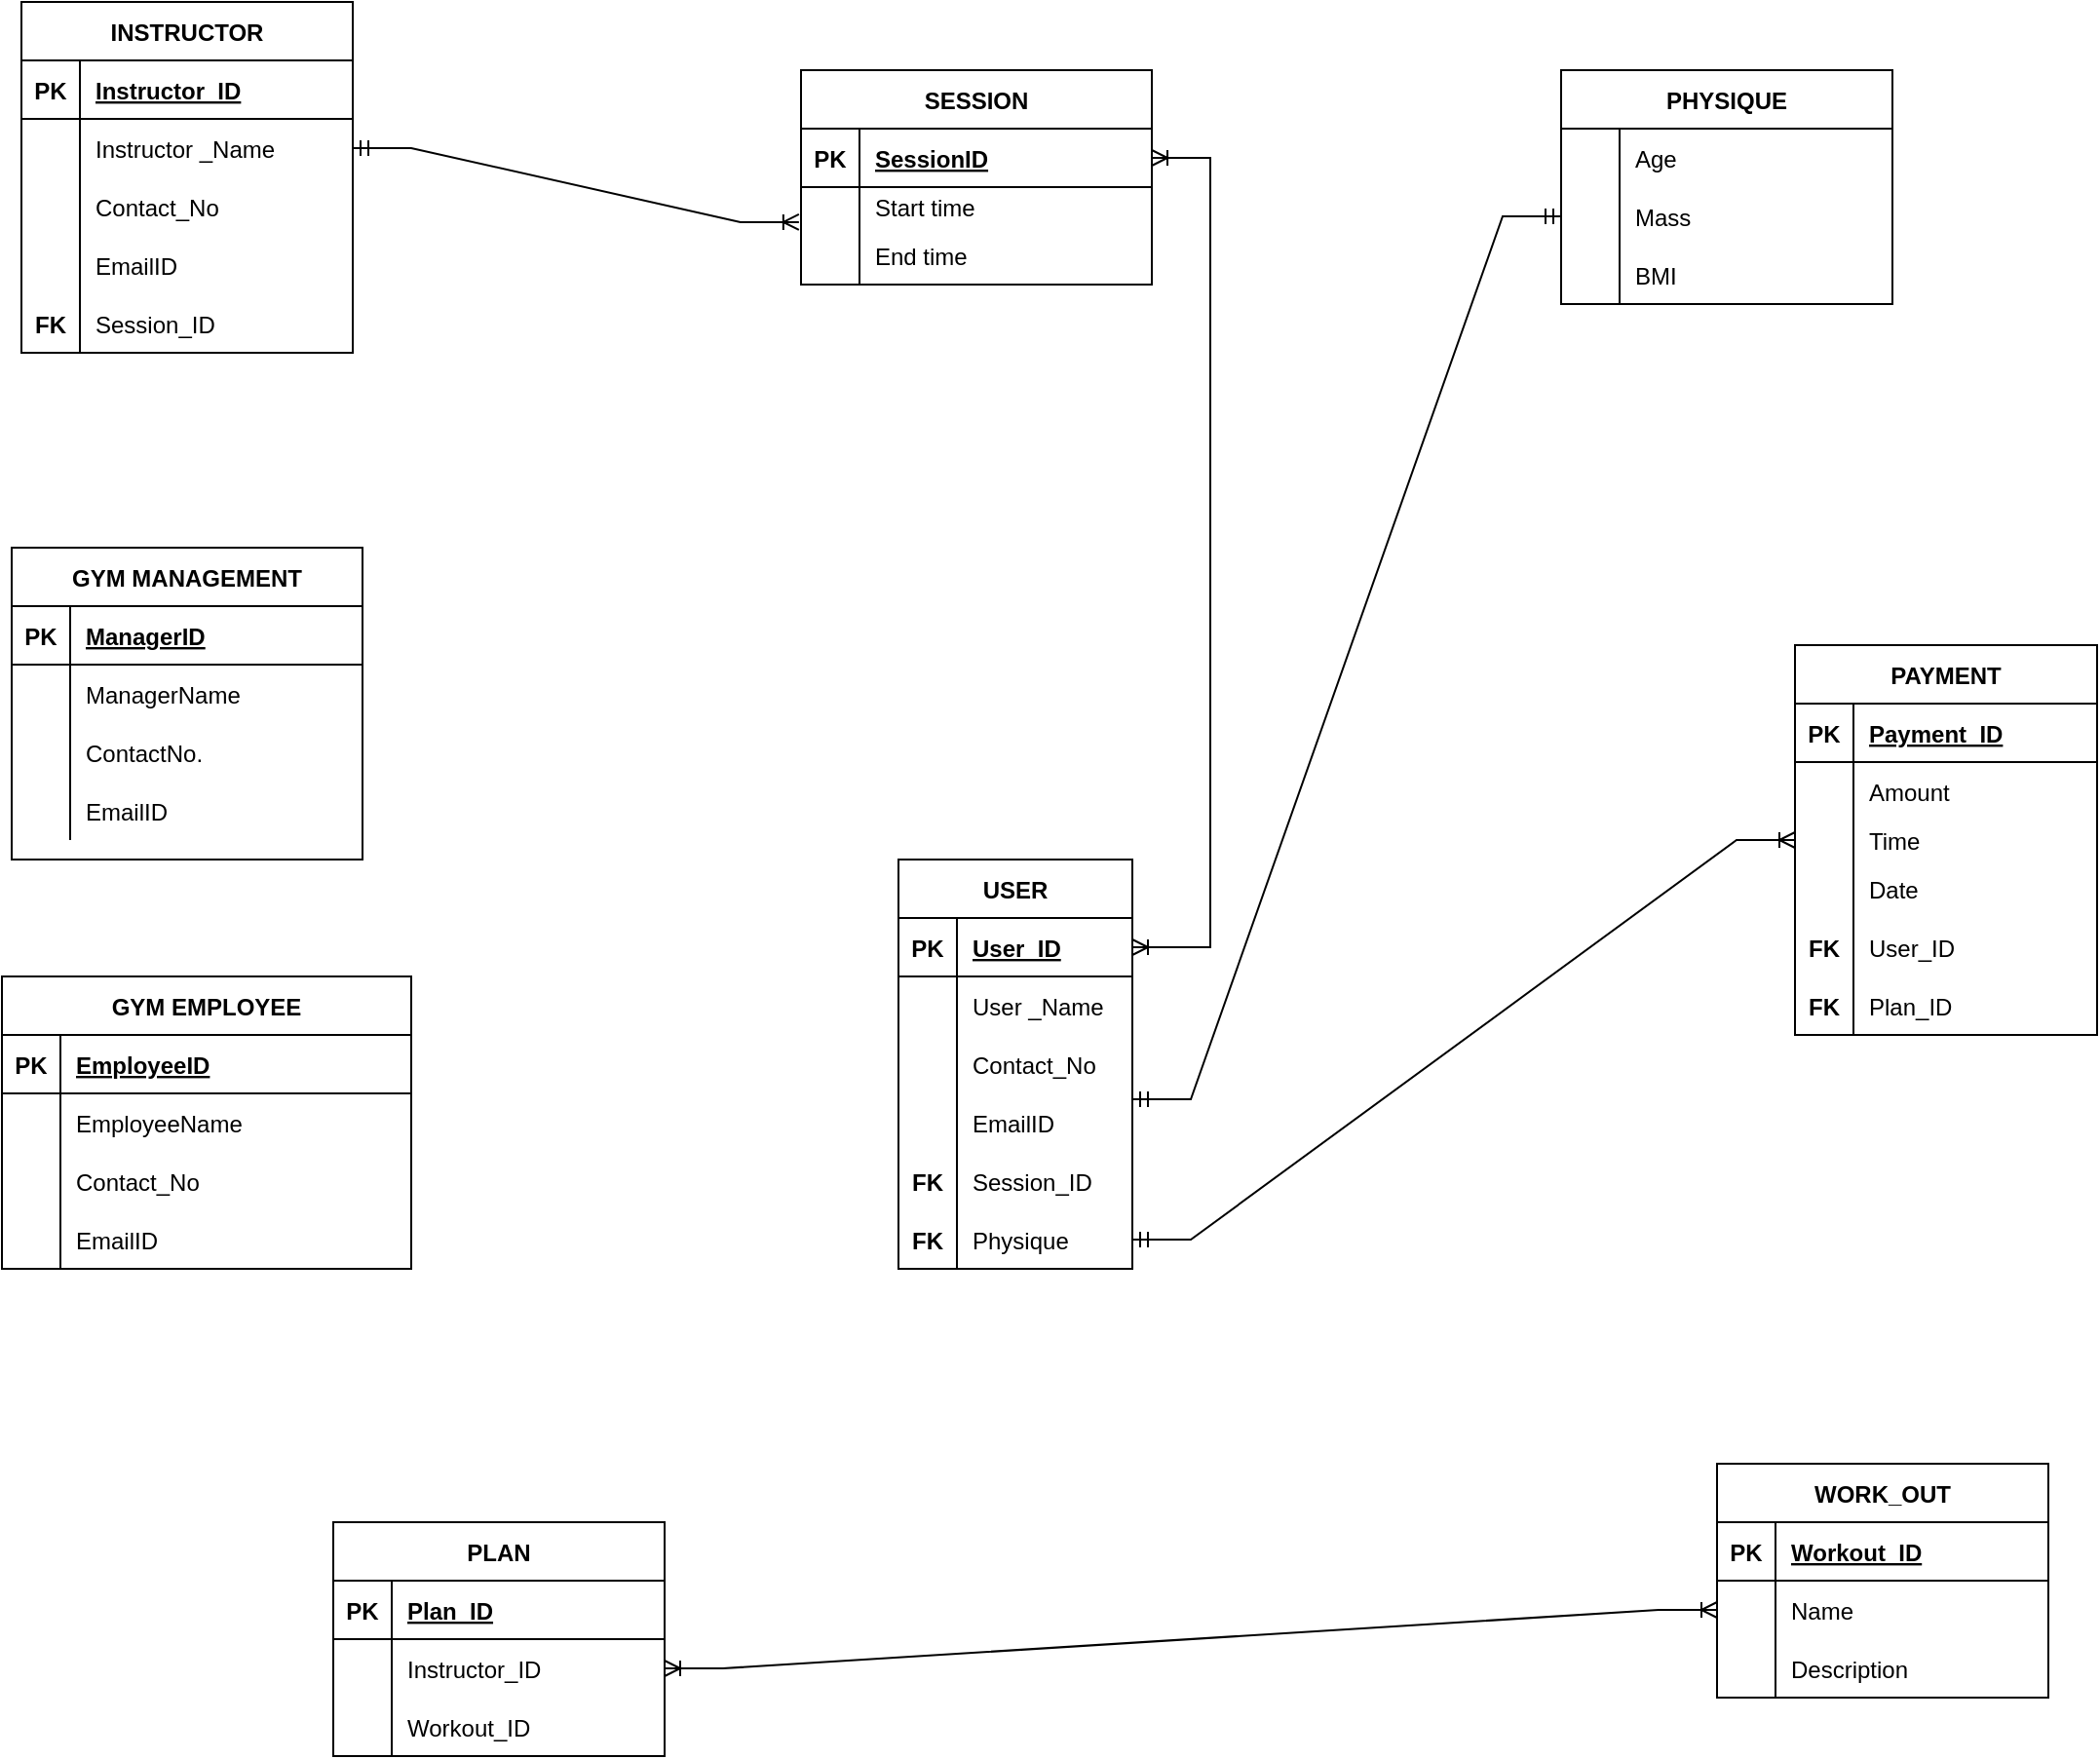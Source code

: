 <mxfile version="16.6.2" type="github">
  <diagram id="Zf10Iz8SibZ3wQ2_2NVc" name="Page-1">
    <mxGraphModel dx="2111" dy="744" grid="1" gridSize="10" guides="1" tooltips="1" connect="1" arrows="1" fold="1" page="1" pageScale="1" pageWidth="850" pageHeight="1100" math="0" shadow="0">
      <root>
        <mxCell id="0" />
        <mxCell id="1" parent="0" />
        <mxCell id="6uBZzfEqjjDZe2HTgL8m-6" value="GYM EMPLOYEE" style="shape=table;startSize=30;container=1;collapsible=1;childLayout=tableLayout;fixedRows=1;rowLines=0;fontStyle=1;align=center;resizeLast=1;" parent="1" vertex="1">
          <mxGeometry x="-750" y="550" width="210" height="150" as="geometry" />
        </mxCell>
        <mxCell id="6uBZzfEqjjDZe2HTgL8m-7" value="" style="shape=tableRow;horizontal=0;startSize=0;swimlaneHead=0;swimlaneBody=0;fillColor=none;collapsible=0;dropTarget=0;points=[[0,0.5],[1,0.5]];portConstraint=eastwest;top=0;left=0;right=0;bottom=1;" parent="6uBZzfEqjjDZe2HTgL8m-6" vertex="1">
          <mxGeometry y="30" width="210" height="30" as="geometry" />
        </mxCell>
        <mxCell id="6uBZzfEqjjDZe2HTgL8m-8" value="PK" style="shape=partialRectangle;connectable=0;fillColor=none;top=0;left=0;bottom=0;right=0;fontStyle=1;overflow=hidden;" parent="6uBZzfEqjjDZe2HTgL8m-7" vertex="1">
          <mxGeometry width="30" height="30" as="geometry">
            <mxRectangle width="30" height="30" as="alternateBounds" />
          </mxGeometry>
        </mxCell>
        <mxCell id="6uBZzfEqjjDZe2HTgL8m-9" value="EmployeeID" style="shape=partialRectangle;connectable=0;fillColor=none;top=0;left=0;bottom=0;right=0;align=left;spacingLeft=6;fontStyle=5;overflow=hidden;" parent="6uBZzfEqjjDZe2HTgL8m-7" vertex="1">
          <mxGeometry x="30" width="180" height="30" as="geometry">
            <mxRectangle width="180" height="30" as="alternateBounds" />
          </mxGeometry>
        </mxCell>
        <mxCell id="6uBZzfEqjjDZe2HTgL8m-10" value="" style="shape=tableRow;horizontal=0;startSize=0;swimlaneHead=0;swimlaneBody=0;fillColor=none;collapsible=0;dropTarget=0;points=[[0,0.5],[1,0.5]];portConstraint=eastwest;top=0;left=0;right=0;bottom=0;" parent="6uBZzfEqjjDZe2HTgL8m-6" vertex="1">
          <mxGeometry y="60" width="210" height="30" as="geometry" />
        </mxCell>
        <mxCell id="6uBZzfEqjjDZe2HTgL8m-11" value="" style="shape=partialRectangle;connectable=0;fillColor=none;top=0;left=0;bottom=0;right=0;editable=1;overflow=hidden;" parent="6uBZzfEqjjDZe2HTgL8m-10" vertex="1">
          <mxGeometry width="30" height="30" as="geometry">
            <mxRectangle width="30" height="30" as="alternateBounds" />
          </mxGeometry>
        </mxCell>
        <mxCell id="6uBZzfEqjjDZe2HTgL8m-12" value="EmployeeName" style="shape=partialRectangle;connectable=0;fillColor=none;top=0;left=0;bottom=0;right=0;align=left;spacingLeft=6;overflow=hidden;" parent="6uBZzfEqjjDZe2HTgL8m-10" vertex="1">
          <mxGeometry x="30" width="180" height="30" as="geometry">
            <mxRectangle width="180" height="30" as="alternateBounds" />
          </mxGeometry>
        </mxCell>
        <mxCell id="6uBZzfEqjjDZe2HTgL8m-13" value="" style="shape=tableRow;horizontal=0;startSize=0;swimlaneHead=0;swimlaneBody=0;fillColor=none;collapsible=0;dropTarget=0;points=[[0,0.5],[1,0.5]];portConstraint=eastwest;top=0;left=0;right=0;bottom=0;" parent="6uBZzfEqjjDZe2HTgL8m-6" vertex="1">
          <mxGeometry y="90" width="210" height="30" as="geometry" />
        </mxCell>
        <mxCell id="6uBZzfEqjjDZe2HTgL8m-14" value="" style="shape=partialRectangle;connectable=0;fillColor=none;top=0;left=0;bottom=0;right=0;editable=1;overflow=hidden;" parent="6uBZzfEqjjDZe2HTgL8m-13" vertex="1">
          <mxGeometry width="30" height="30" as="geometry">
            <mxRectangle width="30" height="30" as="alternateBounds" />
          </mxGeometry>
        </mxCell>
        <mxCell id="6uBZzfEqjjDZe2HTgL8m-15" value="Contact_No" style="shape=partialRectangle;connectable=0;fillColor=none;top=0;left=0;bottom=0;right=0;align=left;spacingLeft=6;overflow=hidden;" parent="6uBZzfEqjjDZe2HTgL8m-13" vertex="1">
          <mxGeometry x="30" width="180" height="30" as="geometry">
            <mxRectangle width="180" height="30" as="alternateBounds" />
          </mxGeometry>
        </mxCell>
        <mxCell id="6uBZzfEqjjDZe2HTgL8m-16" value="" style="shape=tableRow;horizontal=0;startSize=0;swimlaneHead=0;swimlaneBody=0;fillColor=none;collapsible=0;dropTarget=0;points=[[0,0.5],[1,0.5]];portConstraint=eastwest;top=0;left=0;right=0;bottom=0;" parent="6uBZzfEqjjDZe2HTgL8m-6" vertex="1">
          <mxGeometry y="120" width="210" height="30" as="geometry" />
        </mxCell>
        <mxCell id="6uBZzfEqjjDZe2HTgL8m-17" value="" style="shape=partialRectangle;connectable=0;fillColor=none;top=0;left=0;bottom=0;right=0;editable=1;overflow=hidden;" parent="6uBZzfEqjjDZe2HTgL8m-16" vertex="1">
          <mxGeometry width="30" height="30" as="geometry">
            <mxRectangle width="30" height="30" as="alternateBounds" />
          </mxGeometry>
        </mxCell>
        <mxCell id="6uBZzfEqjjDZe2HTgL8m-18" value="EmailID" style="shape=partialRectangle;connectable=0;fillColor=none;top=0;left=0;bottom=0;right=0;align=left;spacingLeft=6;overflow=hidden;" parent="6uBZzfEqjjDZe2HTgL8m-16" vertex="1">
          <mxGeometry x="30" width="180" height="30" as="geometry">
            <mxRectangle width="180" height="30" as="alternateBounds" />
          </mxGeometry>
        </mxCell>
        <mxCell id="6uBZzfEqjjDZe2HTgL8m-29" value="INSTRUCTOR" style="shape=table;startSize=30;container=1;collapsible=1;childLayout=tableLayout;fixedRows=1;rowLines=0;fontStyle=1;align=center;resizeLast=1;" parent="1" vertex="1">
          <mxGeometry x="-740" y="50" width="170" height="180" as="geometry" />
        </mxCell>
        <mxCell id="6uBZzfEqjjDZe2HTgL8m-30" value="" style="shape=tableRow;horizontal=0;startSize=0;swimlaneHead=0;swimlaneBody=0;fillColor=none;collapsible=0;dropTarget=0;points=[[0,0.5],[1,0.5]];portConstraint=eastwest;top=0;left=0;right=0;bottom=1;" parent="6uBZzfEqjjDZe2HTgL8m-29" vertex="1">
          <mxGeometry y="30" width="170" height="30" as="geometry" />
        </mxCell>
        <mxCell id="6uBZzfEqjjDZe2HTgL8m-31" value="PK" style="shape=partialRectangle;connectable=0;fillColor=none;top=0;left=0;bottom=0;right=0;fontStyle=1;overflow=hidden;" parent="6uBZzfEqjjDZe2HTgL8m-30" vertex="1">
          <mxGeometry width="30" height="30" as="geometry">
            <mxRectangle width="30" height="30" as="alternateBounds" />
          </mxGeometry>
        </mxCell>
        <mxCell id="6uBZzfEqjjDZe2HTgL8m-32" value="Instructor_ID" style="shape=partialRectangle;connectable=0;fillColor=none;top=0;left=0;bottom=0;right=0;align=left;spacingLeft=6;fontStyle=5;overflow=hidden;" parent="6uBZzfEqjjDZe2HTgL8m-30" vertex="1">
          <mxGeometry x="30" width="140" height="30" as="geometry">
            <mxRectangle width="140" height="30" as="alternateBounds" />
          </mxGeometry>
        </mxCell>
        <mxCell id="6uBZzfEqjjDZe2HTgL8m-33" value="" style="shape=tableRow;horizontal=0;startSize=0;swimlaneHead=0;swimlaneBody=0;fillColor=none;collapsible=0;dropTarget=0;points=[[0,0.5],[1,0.5]];portConstraint=eastwest;top=0;left=0;right=0;bottom=0;" parent="6uBZzfEqjjDZe2HTgL8m-29" vertex="1">
          <mxGeometry y="60" width="170" height="30" as="geometry" />
        </mxCell>
        <mxCell id="6uBZzfEqjjDZe2HTgL8m-34" value="" style="shape=partialRectangle;connectable=0;fillColor=none;top=0;left=0;bottom=0;right=0;editable=1;overflow=hidden;" parent="6uBZzfEqjjDZe2HTgL8m-33" vertex="1">
          <mxGeometry width="30" height="30" as="geometry">
            <mxRectangle width="30" height="30" as="alternateBounds" />
          </mxGeometry>
        </mxCell>
        <mxCell id="6uBZzfEqjjDZe2HTgL8m-35" value="Instructor _Name" style="shape=partialRectangle;connectable=0;fillColor=none;top=0;left=0;bottom=0;right=0;align=left;spacingLeft=6;overflow=hidden;" parent="6uBZzfEqjjDZe2HTgL8m-33" vertex="1">
          <mxGeometry x="30" width="140" height="30" as="geometry">
            <mxRectangle width="140" height="30" as="alternateBounds" />
          </mxGeometry>
        </mxCell>
        <mxCell id="6uBZzfEqjjDZe2HTgL8m-36" value="" style="shape=tableRow;horizontal=0;startSize=0;swimlaneHead=0;swimlaneBody=0;fillColor=none;collapsible=0;dropTarget=0;points=[[0,0.5],[1,0.5]];portConstraint=eastwest;top=0;left=0;right=0;bottom=0;" parent="6uBZzfEqjjDZe2HTgL8m-29" vertex="1">
          <mxGeometry y="90" width="170" height="30" as="geometry" />
        </mxCell>
        <mxCell id="6uBZzfEqjjDZe2HTgL8m-37" value="" style="shape=partialRectangle;connectable=0;fillColor=none;top=0;left=0;bottom=0;right=0;editable=1;overflow=hidden;" parent="6uBZzfEqjjDZe2HTgL8m-36" vertex="1">
          <mxGeometry width="30" height="30" as="geometry">
            <mxRectangle width="30" height="30" as="alternateBounds" />
          </mxGeometry>
        </mxCell>
        <mxCell id="6uBZzfEqjjDZe2HTgL8m-38" value="Contact_No" style="shape=partialRectangle;connectable=0;fillColor=none;top=0;left=0;bottom=0;right=0;align=left;spacingLeft=6;overflow=hidden;" parent="6uBZzfEqjjDZe2HTgL8m-36" vertex="1">
          <mxGeometry x="30" width="140" height="30" as="geometry">
            <mxRectangle width="140" height="30" as="alternateBounds" />
          </mxGeometry>
        </mxCell>
        <mxCell id="6uBZzfEqjjDZe2HTgL8m-39" value="" style="shape=tableRow;horizontal=0;startSize=0;swimlaneHead=0;swimlaneBody=0;fillColor=none;collapsible=0;dropTarget=0;points=[[0,0.5],[1,0.5]];portConstraint=eastwest;top=0;left=0;right=0;bottom=0;" parent="6uBZzfEqjjDZe2HTgL8m-29" vertex="1">
          <mxGeometry y="120" width="170" height="30" as="geometry" />
        </mxCell>
        <mxCell id="6uBZzfEqjjDZe2HTgL8m-40" value="" style="shape=partialRectangle;connectable=0;fillColor=none;top=0;left=0;bottom=0;right=0;editable=1;overflow=hidden;" parent="6uBZzfEqjjDZe2HTgL8m-39" vertex="1">
          <mxGeometry width="30" height="30" as="geometry">
            <mxRectangle width="30" height="30" as="alternateBounds" />
          </mxGeometry>
        </mxCell>
        <mxCell id="6uBZzfEqjjDZe2HTgL8m-41" value="EmailID" style="shape=partialRectangle;connectable=0;fillColor=none;top=0;left=0;bottom=0;right=0;align=left;spacingLeft=6;overflow=hidden;" parent="6uBZzfEqjjDZe2HTgL8m-39" vertex="1">
          <mxGeometry x="30" width="140" height="30" as="geometry">
            <mxRectangle width="140" height="30" as="alternateBounds" />
          </mxGeometry>
        </mxCell>
        <mxCell id="6uBZzfEqjjDZe2HTgL8m-42" value="" style="shape=tableRow;horizontal=0;startSize=0;swimlaneHead=0;swimlaneBody=0;fillColor=none;collapsible=0;dropTarget=0;points=[[0,0.5],[1,0.5]];portConstraint=eastwest;top=0;left=0;right=0;bottom=0;" parent="6uBZzfEqjjDZe2HTgL8m-29" vertex="1">
          <mxGeometry y="150" width="170" height="30" as="geometry" />
        </mxCell>
        <mxCell id="6uBZzfEqjjDZe2HTgL8m-43" value="FK" style="shape=partialRectangle;connectable=0;fillColor=none;top=0;left=0;bottom=0;right=0;editable=1;overflow=hidden;fontStyle=1" parent="6uBZzfEqjjDZe2HTgL8m-42" vertex="1">
          <mxGeometry width="30" height="30" as="geometry">
            <mxRectangle width="30" height="30" as="alternateBounds" />
          </mxGeometry>
        </mxCell>
        <mxCell id="6uBZzfEqjjDZe2HTgL8m-44" value="Session_ID" style="shape=partialRectangle;connectable=0;fillColor=none;top=0;left=0;bottom=0;right=0;align=left;spacingLeft=6;overflow=hidden;" parent="6uBZzfEqjjDZe2HTgL8m-42" vertex="1">
          <mxGeometry x="30" width="140" height="30" as="geometry">
            <mxRectangle width="140" height="30" as="alternateBounds" />
          </mxGeometry>
        </mxCell>
        <mxCell id="wxXooJNbO1-Rk45IWMcj-2" value="SESSION" style="shape=table;startSize=30;container=1;collapsible=1;childLayout=tableLayout;fixedRows=1;rowLines=0;fontStyle=1;align=center;resizeLast=1;" parent="1" vertex="1">
          <mxGeometry x="-340" y="85" width="180" height="110" as="geometry" />
        </mxCell>
        <mxCell id="wxXooJNbO1-Rk45IWMcj-3" value="" style="shape=tableRow;horizontal=0;startSize=0;swimlaneHead=0;swimlaneBody=0;fillColor=none;collapsible=0;dropTarget=0;points=[[0,0.5],[1,0.5]];portConstraint=eastwest;top=0;left=0;right=0;bottom=1;" parent="wxXooJNbO1-Rk45IWMcj-2" vertex="1">
          <mxGeometry y="30" width="180" height="30" as="geometry" />
        </mxCell>
        <mxCell id="wxXooJNbO1-Rk45IWMcj-4" value="PK" style="shape=partialRectangle;connectable=0;fillColor=none;top=0;left=0;bottom=0;right=0;fontStyle=1;overflow=hidden;" parent="wxXooJNbO1-Rk45IWMcj-3" vertex="1">
          <mxGeometry width="30" height="30" as="geometry">
            <mxRectangle width="30" height="30" as="alternateBounds" />
          </mxGeometry>
        </mxCell>
        <mxCell id="wxXooJNbO1-Rk45IWMcj-5" value="SessionID" style="shape=partialRectangle;connectable=0;fillColor=none;top=0;left=0;bottom=0;right=0;align=left;spacingLeft=6;fontStyle=5;overflow=hidden;" parent="wxXooJNbO1-Rk45IWMcj-3" vertex="1">
          <mxGeometry x="30" width="150" height="30" as="geometry">
            <mxRectangle width="150" height="30" as="alternateBounds" />
          </mxGeometry>
        </mxCell>
        <mxCell id="wxXooJNbO1-Rk45IWMcj-6" value="" style="shape=tableRow;horizontal=0;startSize=0;swimlaneHead=0;swimlaneBody=0;fillColor=none;collapsible=0;dropTarget=0;points=[[0,0.5],[1,0.5]];portConstraint=eastwest;top=0;left=0;right=0;bottom=0;" parent="wxXooJNbO1-Rk45IWMcj-2" vertex="1">
          <mxGeometry y="60" width="180" height="20" as="geometry" />
        </mxCell>
        <mxCell id="wxXooJNbO1-Rk45IWMcj-7" value="" style="shape=partialRectangle;connectable=0;fillColor=none;top=0;left=0;bottom=0;right=0;editable=1;overflow=hidden;" parent="wxXooJNbO1-Rk45IWMcj-6" vertex="1">
          <mxGeometry width="30" height="20" as="geometry">
            <mxRectangle width="30" height="20" as="alternateBounds" />
          </mxGeometry>
        </mxCell>
        <mxCell id="wxXooJNbO1-Rk45IWMcj-8" value="Start time" style="shape=partialRectangle;connectable=0;fillColor=none;top=0;left=0;bottom=0;right=0;align=left;spacingLeft=6;overflow=hidden;" parent="wxXooJNbO1-Rk45IWMcj-6" vertex="1">
          <mxGeometry x="30" width="150" height="20" as="geometry">
            <mxRectangle width="150" height="20" as="alternateBounds" />
          </mxGeometry>
        </mxCell>
        <mxCell id="wxXooJNbO1-Rk45IWMcj-9" value="" style="shape=tableRow;horizontal=0;startSize=0;swimlaneHead=0;swimlaneBody=0;fillColor=none;collapsible=0;dropTarget=0;points=[[0,0.5],[1,0.5]];portConstraint=eastwest;top=0;left=0;right=0;bottom=0;" parent="wxXooJNbO1-Rk45IWMcj-2" vertex="1">
          <mxGeometry y="80" width="180" height="30" as="geometry" />
        </mxCell>
        <mxCell id="wxXooJNbO1-Rk45IWMcj-10" value="" style="shape=partialRectangle;connectable=0;fillColor=none;top=0;left=0;bottom=0;right=0;editable=1;overflow=hidden;" parent="wxXooJNbO1-Rk45IWMcj-9" vertex="1">
          <mxGeometry width="30" height="30" as="geometry">
            <mxRectangle width="30" height="30" as="alternateBounds" />
          </mxGeometry>
        </mxCell>
        <mxCell id="wxXooJNbO1-Rk45IWMcj-11" value="End time" style="shape=partialRectangle;connectable=0;fillColor=none;top=0;left=0;bottom=0;right=0;align=left;spacingLeft=6;overflow=hidden;" parent="wxXooJNbO1-Rk45IWMcj-9" vertex="1">
          <mxGeometry x="30" width="150" height="30" as="geometry">
            <mxRectangle width="150" height="30" as="alternateBounds" />
          </mxGeometry>
        </mxCell>
        <mxCell id="Z3d5om8pBm1unla3hd4t-1" value="PHYSIQUE" style="shape=table;startSize=30;container=1;collapsible=1;childLayout=tableLayout;fixedRows=1;rowLines=0;fontStyle=1;align=center;resizeLast=1;" parent="1" vertex="1">
          <mxGeometry x="50" y="85" width="170" height="120" as="geometry" />
        </mxCell>
        <mxCell id="Z3d5om8pBm1unla3hd4t-5" value="" style="shape=tableRow;horizontal=0;startSize=0;swimlaneHead=0;swimlaneBody=0;fillColor=none;collapsible=0;dropTarget=0;points=[[0,0.5],[1,0.5]];portConstraint=eastwest;top=0;left=0;right=0;bottom=0;" parent="Z3d5om8pBm1unla3hd4t-1" vertex="1">
          <mxGeometry y="30" width="170" height="30" as="geometry" />
        </mxCell>
        <mxCell id="Z3d5om8pBm1unla3hd4t-6" value="" style="shape=partialRectangle;connectable=0;fillColor=none;top=0;left=0;bottom=0;right=0;editable=1;overflow=hidden;" parent="Z3d5om8pBm1unla3hd4t-5" vertex="1">
          <mxGeometry width="30" height="30" as="geometry">
            <mxRectangle width="30" height="30" as="alternateBounds" />
          </mxGeometry>
        </mxCell>
        <mxCell id="Z3d5om8pBm1unla3hd4t-7" value="Age" style="shape=partialRectangle;connectable=0;fillColor=none;top=0;left=0;bottom=0;right=0;align=left;spacingLeft=6;overflow=hidden;" parent="Z3d5om8pBm1unla3hd4t-5" vertex="1">
          <mxGeometry x="30" width="140" height="30" as="geometry">
            <mxRectangle width="140" height="30" as="alternateBounds" />
          </mxGeometry>
        </mxCell>
        <mxCell id="Z3d5om8pBm1unla3hd4t-8" value="" style="shape=tableRow;horizontal=0;startSize=0;swimlaneHead=0;swimlaneBody=0;fillColor=none;collapsible=0;dropTarget=0;points=[[0,0.5],[1,0.5]];portConstraint=eastwest;top=0;left=0;right=0;bottom=0;" parent="Z3d5om8pBm1unla3hd4t-1" vertex="1">
          <mxGeometry y="60" width="170" height="30" as="geometry" />
        </mxCell>
        <mxCell id="Z3d5om8pBm1unla3hd4t-9" value="" style="shape=partialRectangle;connectable=0;fillColor=none;top=0;left=0;bottom=0;right=0;editable=1;overflow=hidden;" parent="Z3d5om8pBm1unla3hd4t-8" vertex="1">
          <mxGeometry width="30" height="30" as="geometry">
            <mxRectangle width="30" height="30" as="alternateBounds" />
          </mxGeometry>
        </mxCell>
        <mxCell id="Z3d5om8pBm1unla3hd4t-10" value="Mass" style="shape=partialRectangle;connectable=0;fillColor=none;top=0;left=0;bottom=0;right=0;align=left;spacingLeft=6;overflow=hidden;" parent="Z3d5om8pBm1unla3hd4t-8" vertex="1">
          <mxGeometry x="30" width="140" height="30" as="geometry">
            <mxRectangle width="140" height="30" as="alternateBounds" />
          </mxGeometry>
        </mxCell>
        <mxCell id="Z3d5om8pBm1unla3hd4t-11" value="" style="shape=tableRow;horizontal=0;startSize=0;swimlaneHead=0;swimlaneBody=0;fillColor=none;collapsible=0;dropTarget=0;points=[[0,0.5],[1,0.5]];portConstraint=eastwest;top=0;left=0;right=0;bottom=0;" parent="Z3d5om8pBm1unla3hd4t-1" vertex="1">
          <mxGeometry y="90" width="170" height="30" as="geometry" />
        </mxCell>
        <mxCell id="Z3d5om8pBm1unla3hd4t-12" value="" style="shape=partialRectangle;connectable=0;fillColor=none;top=0;left=0;bottom=0;right=0;editable=1;overflow=hidden;" parent="Z3d5om8pBm1unla3hd4t-11" vertex="1">
          <mxGeometry width="30" height="30" as="geometry">
            <mxRectangle width="30" height="30" as="alternateBounds" />
          </mxGeometry>
        </mxCell>
        <mxCell id="Z3d5om8pBm1unla3hd4t-13" value="BMI" style="shape=partialRectangle;connectable=0;fillColor=none;top=0;left=0;bottom=0;right=0;align=left;spacingLeft=6;overflow=hidden;" parent="Z3d5om8pBm1unla3hd4t-11" vertex="1">
          <mxGeometry x="30" width="140" height="30" as="geometry">
            <mxRectangle width="140" height="30" as="alternateBounds" />
          </mxGeometry>
        </mxCell>
        <mxCell id="Z3d5om8pBm1unla3hd4t-17" value="USER" style="shape=table;startSize=30;container=1;collapsible=1;childLayout=tableLayout;fixedRows=1;rowLines=0;fontStyle=1;align=center;resizeLast=1;" parent="1" vertex="1">
          <mxGeometry x="-290" y="490" width="120" height="210" as="geometry" />
        </mxCell>
        <mxCell id="Z3d5om8pBm1unla3hd4t-18" value="" style="shape=tableRow;horizontal=0;startSize=0;swimlaneHead=0;swimlaneBody=0;fillColor=none;collapsible=0;dropTarget=0;points=[[0,0.5],[1,0.5]];portConstraint=eastwest;top=0;left=0;right=0;bottom=1;" parent="Z3d5om8pBm1unla3hd4t-17" vertex="1">
          <mxGeometry y="30" width="120" height="30" as="geometry" />
        </mxCell>
        <mxCell id="Z3d5om8pBm1unla3hd4t-19" value="PK" style="shape=partialRectangle;connectable=0;fillColor=none;top=0;left=0;bottom=0;right=0;fontStyle=1;overflow=hidden;" parent="Z3d5om8pBm1unla3hd4t-18" vertex="1">
          <mxGeometry width="30" height="30" as="geometry">
            <mxRectangle width="30" height="30" as="alternateBounds" />
          </mxGeometry>
        </mxCell>
        <mxCell id="Z3d5om8pBm1unla3hd4t-20" value="User_ID" style="shape=partialRectangle;connectable=0;fillColor=none;top=0;left=0;bottom=0;right=0;align=left;spacingLeft=6;fontStyle=5;overflow=hidden;" parent="Z3d5om8pBm1unla3hd4t-18" vertex="1">
          <mxGeometry x="30" width="90" height="30" as="geometry">
            <mxRectangle width="90" height="30" as="alternateBounds" />
          </mxGeometry>
        </mxCell>
        <mxCell id="Z3d5om8pBm1unla3hd4t-21" value="" style="shape=tableRow;horizontal=0;startSize=0;swimlaneHead=0;swimlaneBody=0;fillColor=none;collapsible=0;dropTarget=0;points=[[0,0.5],[1,0.5]];portConstraint=eastwest;top=0;left=0;right=0;bottom=0;" parent="Z3d5om8pBm1unla3hd4t-17" vertex="1">
          <mxGeometry y="60" width="120" height="30" as="geometry" />
        </mxCell>
        <mxCell id="Z3d5om8pBm1unla3hd4t-22" value="" style="shape=partialRectangle;connectable=0;fillColor=none;top=0;left=0;bottom=0;right=0;editable=1;overflow=hidden;" parent="Z3d5om8pBm1unla3hd4t-21" vertex="1">
          <mxGeometry width="30" height="30" as="geometry">
            <mxRectangle width="30" height="30" as="alternateBounds" />
          </mxGeometry>
        </mxCell>
        <mxCell id="Z3d5om8pBm1unla3hd4t-23" value="User _Name" style="shape=partialRectangle;connectable=0;fillColor=none;top=0;left=0;bottom=0;right=0;align=left;spacingLeft=6;overflow=hidden;" parent="Z3d5om8pBm1unla3hd4t-21" vertex="1">
          <mxGeometry x="30" width="90" height="30" as="geometry">
            <mxRectangle width="90" height="30" as="alternateBounds" />
          </mxGeometry>
        </mxCell>
        <mxCell id="Z3d5om8pBm1unla3hd4t-24" value="" style="shape=tableRow;horizontal=0;startSize=0;swimlaneHead=0;swimlaneBody=0;fillColor=none;collapsible=0;dropTarget=0;points=[[0,0.5],[1,0.5]];portConstraint=eastwest;top=0;left=0;right=0;bottom=0;" parent="Z3d5om8pBm1unla3hd4t-17" vertex="1">
          <mxGeometry y="90" width="120" height="30" as="geometry" />
        </mxCell>
        <mxCell id="Z3d5om8pBm1unla3hd4t-25" value="" style="shape=partialRectangle;connectable=0;fillColor=none;top=0;left=0;bottom=0;right=0;editable=1;overflow=hidden;" parent="Z3d5om8pBm1unla3hd4t-24" vertex="1">
          <mxGeometry width="30" height="30" as="geometry">
            <mxRectangle width="30" height="30" as="alternateBounds" />
          </mxGeometry>
        </mxCell>
        <mxCell id="Z3d5om8pBm1unla3hd4t-26" value="Contact_No" style="shape=partialRectangle;connectable=0;fillColor=none;top=0;left=0;bottom=0;right=0;align=left;spacingLeft=6;overflow=hidden;" parent="Z3d5om8pBm1unla3hd4t-24" vertex="1">
          <mxGeometry x="30" width="90" height="30" as="geometry">
            <mxRectangle width="90" height="30" as="alternateBounds" />
          </mxGeometry>
        </mxCell>
        <mxCell id="Z3d5om8pBm1unla3hd4t-27" value="" style="shape=tableRow;horizontal=0;startSize=0;swimlaneHead=0;swimlaneBody=0;fillColor=none;collapsible=0;dropTarget=0;points=[[0,0.5],[1,0.5]];portConstraint=eastwest;top=0;left=0;right=0;bottom=0;" parent="Z3d5om8pBm1unla3hd4t-17" vertex="1">
          <mxGeometry y="120" width="120" height="30" as="geometry" />
        </mxCell>
        <mxCell id="Z3d5om8pBm1unla3hd4t-28" value="" style="shape=partialRectangle;connectable=0;fillColor=none;top=0;left=0;bottom=0;right=0;editable=1;overflow=hidden;" parent="Z3d5om8pBm1unla3hd4t-27" vertex="1">
          <mxGeometry width="30" height="30" as="geometry">
            <mxRectangle width="30" height="30" as="alternateBounds" />
          </mxGeometry>
        </mxCell>
        <mxCell id="Z3d5om8pBm1unla3hd4t-29" value="EmailID" style="shape=partialRectangle;connectable=0;fillColor=none;top=0;left=0;bottom=0;right=0;align=left;spacingLeft=6;overflow=hidden;" parent="Z3d5om8pBm1unla3hd4t-27" vertex="1">
          <mxGeometry x="30" width="90" height="30" as="geometry">
            <mxRectangle width="90" height="30" as="alternateBounds" />
          </mxGeometry>
        </mxCell>
        <mxCell id="Z3d5om8pBm1unla3hd4t-30" value="" style="shape=tableRow;horizontal=0;startSize=0;swimlaneHead=0;swimlaneBody=0;fillColor=none;collapsible=0;dropTarget=0;points=[[0,0.5],[1,0.5]];portConstraint=eastwest;top=0;left=0;right=0;bottom=0;" parent="Z3d5om8pBm1unla3hd4t-17" vertex="1">
          <mxGeometry y="150" width="120" height="30" as="geometry" />
        </mxCell>
        <mxCell id="Z3d5om8pBm1unla3hd4t-31" value="FK" style="shape=partialRectangle;connectable=0;fillColor=none;top=0;left=0;bottom=0;right=0;editable=1;overflow=hidden;fontStyle=1" parent="Z3d5om8pBm1unla3hd4t-30" vertex="1">
          <mxGeometry width="30" height="30" as="geometry">
            <mxRectangle width="30" height="30" as="alternateBounds" />
          </mxGeometry>
        </mxCell>
        <mxCell id="Z3d5om8pBm1unla3hd4t-32" value="Session_ID" style="shape=partialRectangle;connectable=0;fillColor=none;top=0;left=0;bottom=0;right=0;align=left;spacingLeft=6;overflow=hidden;" parent="Z3d5om8pBm1unla3hd4t-30" vertex="1">
          <mxGeometry x="30" width="90" height="30" as="geometry">
            <mxRectangle width="90" height="30" as="alternateBounds" />
          </mxGeometry>
        </mxCell>
        <mxCell id="Z3d5om8pBm1unla3hd4t-33" value="" style="shape=tableRow;horizontal=0;startSize=0;swimlaneHead=0;swimlaneBody=0;fillColor=none;collapsible=0;dropTarget=0;points=[[0,0.5],[1,0.5]];portConstraint=eastwest;top=0;left=0;right=0;bottom=0;" parent="Z3d5om8pBm1unla3hd4t-17" vertex="1">
          <mxGeometry y="180" width="120" height="30" as="geometry" />
        </mxCell>
        <mxCell id="Z3d5om8pBm1unla3hd4t-34" value="FK" style="shape=partialRectangle;connectable=0;fillColor=none;top=0;left=0;bottom=0;right=0;editable=1;overflow=hidden;fontStyle=1" parent="Z3d5om8pBm1unla3hd4t-33" vertex="1">
          <mxGeometry width="30" height="30" as="geometry">
            <mxRectangle width="30" height="30" as="alternateBounds" />
          </mxGeometry>
        </mxCell>
        <mxCell id="Z3d5om8pBm1unla3hd4t-35" value="Physique" style="shape=partialRectangle;connectable=0;fillColor=none;top=0;left=0;bottom=0;right=0;align=left;spacingLeft=6;overflow=hidden;" parent="Z3d5om8pBm1unla3hd4t-33" vertex="1">
          <mxGeometry x="30" width="90" height="30" as="geometry">
            <mxRectangle width="90" height="30" as="alternateBounds" />
          </mxGeometry>
        </mxCell>
        <mxCell id="Z3d5om8pBm1unla3hd4t-36" value="PAYMENT" style="shape=table;startSize=30;container=1;collapsible=1;childLayout=tableLayout;fixedRows=1;rowLines=0;fontStyle=1;align=center;resizeLast=1;" parent="1" vertex="1">
          <mxGeometry x="170" y="380" width="155" height="200" as="geometry" />
        </mxCell>
        <mxCell id="Z3d5om8pBm1unla3hd4t-37" value="" style="shape=tableRow;horizontal=0;startSize=0;swimlaneHead=0;swimlaneBody=0;fillColor=none;collapsible=0;dropTarget=0;points=[[0,0.5],[1,0.5]];portConstraint=eastwest;top=0;left=0;right=0;bottom=1;" parent="Z3d5om8pBm1unla3hd4t-36" vertex="1">
          <mxGeometry y="30" width="155" height="30" as="geometry" />
        </mxCell>
        <mxCell id="Z3d5om8pBm1unla3hd4t-38" value="PK" style="shape=partialRectangle;connectable=0;fillColor=none;top=0;left=0;bottom=0;right=0;fontStyle=1;overflow=hidden;" parent="Z3d5om8pBm1unla3hd4t-37" vertex="1">
          <mxGeometry width="30" height="30" as="geometry">
            <mxRectangle width="30" height="30" as="alternateBounds" />
          </mxGeometry>
        </mxCell>
        <mxCell id="Z3d5om8pBm1unla3hd4t-39" value="Payment_ID" style="shape=partialRectangle;connectable=0;fillColor=none;top=0;left=0;bottom=0;right=0;align=left;spacingLeft=6;fontStyle=5;overflow=hidden;" parent="Z3d5om8pBm1unla3hd4t-37" vertex="1">
          <mxGeometry x="30" width="125" height="30" as="geometry">
            <mxRectangle width="125" height="30" as="alternateBounds" />
          </mxGeometry>
        </mxCell>
        <mxCell id="Z3d5om8pBm1unla3hd4t-40" value="" style="shape=tableRow;horizontal=0;startSize=0;swimlaneHead=0;swimlaneBody=0;fillColor=none;collapsible=0;dropTarget=0;points=[[0,0.5],[1,0.5]];portConstraint=eastwest;top=0;left=0;right=0;bottom=0;" parent="Z3d5om8pBm1unla3hd4t-36" vertex="1">
          <mxGeometry y="60" width="155" height="30" as="geometry" />
        </mxCell>
        <mxCell id="Z3d5om8pBm1unla3hd4t-41" value="" style="shape=partialRectangle;connectable=0;fillColor=none;top=0;left=0;bottom=0;right=0;editable=1;overflow=hidden;" parent="Z3d5om8pBm1unla3hd4t-40" vertex="1">
          <mxGeometry width="30" height="30" as="geometry">
            <mxRectangle width="30" height="30" as="alternateBounds" />
          </mxGeometry>
        </mxCell>
        <mxCell id="Z3d5om8pBm1unla3hd4t-42" value="Amount" style="shape=partialRectangle;connectable=0;fillColor=none;top=0;left=0;bottom=0;right=0;align=left;spacingLeft=6;overflow=hidden;" parent="Z3d5om8pBm1unla3hd4t-40" vertex="1">
          <mxGeometry x="30" width="125" height="30" as="geometry">
            <mxRectangle width="125" height="30" as="alternateBounds" />
          </mxGeometry>
        </mxCell>
        <mxCell id="Z3d5om8pBm1unla3hd4t-43" value="" style="shape=tableRow;horizontal=0;startSize=0;swimlaneHead=0;swimlaneBody=0;fillColor=none;collapsible=0;dropTarget=0;points=[[0,0.5],[1,0.5]];portConstraint=eastwest;top=0;left=0;right=0;bottom=0;" parent="Z3d5om8pBm1unla3hd4t-36" vertex="1">
          <mxGeometry y="90" width="155" height="20" as="geometry" />
        </mxCell>
        <mxCell id="Z3d5om8pBm1unla3hd4t-44" value="" style="shape=partialRectangle;connectable=0;fillColor=none;top=0;left=0;bottom=0;right=0;editable=1;overflow=hidden;" parent="Z3d5om8pBm1unla3hd4t-43" vertex="1">
          <mxGeometry width="30" height="20" as="geometry">
            <mxRectangle width="30" height="20" as="alternateBounds" />
          </mxGeometry>
        </mxCell>
        <mxCell id="Z3d5om8pBm1unla3hd4t-45" value="Time" style="shape=partialRectangle;connectable=0;fillColor=none;top=0;left=0;bottom=0;right=0;align=left;spacingLeft=6;overflow=hidden;" parent="Z3d5om8pBm1unla3hd4t-43" vertex="1">
          <mxGeometry x="30" width="125" height="20" as="geometry">
            <mxRectangle width="125" height="20" as="alternateBounds" />
          </mxGeometry>
        </mxCell>
        <mxCell id="Z3d5om8pBm1unla3hd4t-46" value="" style="shape=tableRow;horizontal=0;startSize=0;swimlaneHead=0;swimlaneBody=0;fillColor=none;collapsible=0;dropTarget=0;points=[[0,0.5],[1,0.5]];portConstraint=eastwest;top=0;left=0;right=0;bottom=0;" parent="Z3d5om8pBm1unla3hd4t-36" vertex="1">
          <mxGeometry y="110" width="155" height="30" as="geometry" />
        </mxCell>
        <mxCell id="Z3d5om8pBm1unla3hd4t-47" value="" style="shape=partialRectangle;connectable=0;fillColor=none;top=0;left=0;bottom=0;right=0;editable=1;overflow=hidden;" parent="Z3d5om8pBm1unla3hd4t-46" vertex="1">
          <mxGeometry width="30" height="30" as="geometry">
            <mxRectangle width="30" height="30" as="alternateBounds" />
          </mxGeometry>
        </mxCell>
        <mxCell id="Z3d5om8pBm1unla3hd4t-48" value="Date" style="shape=partialRectangle;connectable=0;fillColor=none;top=0;left=0;bottom=0;right=0;align=left;spacingLeft=6;overflow=hidden;" parent="Z3d5om8pBm1unla3hd4t-46" vertex="1">
          <mxGeometry x="30" width="125" height="30" as="geometry">
            <mxRectangle width="125" height="30" as="alternateBounds" />
          </mxGeometry>
        </mxCell>
        <mxCell id="Z3d5om8pBm1unla3hd4t-49" value="" style="shape=tableRow;horizontal=0;startSize=0;swimlaneHead=0;swimlaneBody=0;fillColor=none;collapsible=0;dropTarget=0;points=[[0,0.5],[1,0.5]];portConstraint=eastwest;top=0;left=0;right=0;bottom=0;" parent="Z3d5om8pBm1unla3hd4t-36" vertex="1">
          <mxGeometry y="140" width="155" height="30" as="geometry" />
        </mxCell>
        <mxCell id="Z3d5om8pBm1unla3hd4t-50" value="FK" style="shape=partialRectangle;connectable=0;fillColor=none;top=0;left=0;bottom=0;right=0;editable=1;overflow=hidden;fontStyle=1" parent="Z3d5om8pBm1unla3hd4t-49" vertex="1">
          <mxGeometry width="30" height="30" as="geometry">
            <mxRectangle width="30" height="30" as="alternateBounds" />
          </mxGeometry>
        </mxCell>
        <mxCell id="Z3d5om8pBm1unla3hd4t-51" value="User_ID" style="shape=partialRectangle;connectable=0;fillColor=none;top=0;left=0;bottom=0;right=0;align=left;spacingLeft=6;overflow=hidden;" parent="Z3d5om8pBm1unla3hd4t-49" vertex="1">
          <mxGeometry x="30" width="125" height="30" as="geometry">
            <mxRectangle width="125" height="30" as="alternateBounds" />
          </mxGeometry>
        </mxCell>
        <mxCell id="Z3d5om8pBm1unla3hd4t-52" value="" style="shape=tableRow;horizontal=0;startSize=0;swimlaneHead=0;swimlaneBody=0;fillColor=none;collapsible=0;dropTarget=0;points=[[0,0.5],[1,0.5]];portConstraint=eastwest;top=0;left=0;right=0;bottom=0;" parent="Z3d5om8pBm1unla3hd4t-36" vertex="1">
          <mxGeometry y="170" width="155" height="30" as="geometry" />
        </mxCell>
        <mxCell id="Z3d5om8pBm1unla3hd4t-53" value="FK" style="shape=partialRectangle;connectable=0;fillColor=none;top=0;left=0;bottom=0;right=0;editable=1;overflow=hidden;fontStyle=1" parent="Z3d5om8pBm1unla3hd4t-52" vertex="1">
          <mxGeometry width="30" height="30" as="geometry">
            <mxRectangle width="30" height="30" as="alternateBounds" />
          </mxGeometry>
        </mxCell>
        <mxCell id="Z3d5om8pBm1unla3hd4t-54" value="Plan_ID" style="shape=partialRectangle;connectable=0;fillColor=none;top=0;left=0;bottom=0;right=0;align=left;spacingLeft=6;overflow=hidden;" parent="Z3d5om8pBm1unla3hd4t-52" vertex="1">
          <mxGeometry x="30" width="125" height="30" as="geometry">
            <mxRectangle width="125" height="30" as="alternateBounds" />
          </mxGeometry>
        </mxCell>
        <mxCell id="Z3d5om8pBm1unla3hd4t-55" value="PLAN" style="shape=table;startSize=30;container=1;collapsible=1;childLayout=tableLayout;fixedRows=1;rowLines=0;fontStyle=1;align=center;resizeLast=1;" parent="1" vertex="1">
          <mxGeometry x="-580" y="830" width="170" height="120" as="geometry" />
        </mxCell>
        <mxCell id="Z3d5om8pBm1unla3hd4t-56" value="" style="shape=tableRow;horizontal=0;startSize=0;swimlaneHead=0;swimlaneBody=0;fillColor=none;collapsible=0;dropTarget=0;points=[[0,0.5],[1,0.5]];portConstraint=eastwest;top=0;left=0;right=0;bottom=1;" parent="Z3d5om8pBm1unla3hd4t-55" vertex="1">
          <mxGeometry y="30" width="170" height="30" as="geometry" />
        </mxCell>
        <mxCell id="Z3d5om8pBm1unla3hd4t-57" value="PK" style="shape=partialRectangle;connectable=0;fillColor=none;top=0;left=0;bottom=0;right=0;fontStyle=1;overflow=hidden;" parent="Z3d5om8pBm1unla3hd4t-56" vertex="1">
          <mxGeometry width="30" height="30" as="geometry">
            <mxRectangle width="30" height="30" as="alternateBounds" />
          </mxGeometry>
        </mxCell>
        <mxCell id="Z3d5om8pBm1unla3hd4t-58" value="Plan_ID" style="shape=partialRectangle;connectable=0;fillColor=none;top=0;left=0;bottom=0;right=0;align=left;spacingLeft=6;fontStyle=5;overflow=hidden;" parent="Z3d5om8pBm1unla3hd4t-56" vertex="1">
          <mxGeometry x="30" width="140" height="30" as="geometry">
            <mxRectangle width="140" height="30" as="alternateBounds" />
          </mxGeometry>
        </mxCell>
        <mxCell id="Z3d5om8pBm1unla3hd4t-59" value="" style="shape=tableRow;horizontal=0;startSize=0;swimlaneHead=0;swimlaneBody=0;fillColor=none;collapsible=0;dropTarget=0;points=[[0,0.5],[1,0.5]];portConstraint=eastwest;top=0;left=0;right=0;bottom=0;" parent="Z3d5om8pBm1unla3hd4t-55" vertex="1">
          <mxGeometry y="60" width="170" height="30" as="geometry" />
        </mxCell>
        <mxCell id="Z3d5om8pBm1unla3hd4t-60" value="" style="shape=partialRectangle;connectable=0;fillColor=none;top=0;left=0;bottom=0;right=0;editable=1;overflow=hidden;" parent="Z3d5om8pBm1unla3hd4t-59" vertex="1">
          <mxGeometry width="30" height="30" as="geometry">
            <mxRectangle width="30" height="30" as="alternateBounds" />
          </mxGeometry>
        </mxCell>
        <mxCell id="Z3d5om8pBm1unla3hd4t-61" value="Instructor_ID" style="shape=partialRectangle;connectable=0;fillColor=none;top=0;left=0;bottom=0;right=0;align=left;spacingLeft=6;overflow=hidden;" parent="Z3d5om8pBm1unla3hd4t-59" vertex="1">
          <mxGeometry x="30" width="140" height="30" as="geometry">
            <mxRectangle width="140" height="30" as="alternateBounds" />
          </mxGeometry>
        </mxCell>
        <mxCell id="Z3d5om8pBm1unla3hd4t-62" value="" style="shape=tableRow;horizontal=0;startSize=0;swimlaneHead=0;swimlaneBody=0;fillColor=none;collapsible=0;dropTarget=0;points=[[0,0.5],[1,0.5]];portConstraint=eastwest;top=0;left=0;right=0;bottom=0;" parent="Z3d5om8pBm1unla3hd4t-55" vertex="1">
          <mxGeometry y="90" width="170" height="30" as="geometry" />
        </mxCell>
        <mxCell id="Z3d5om8pBm1unla3hd4t-63" value="" style="shape=partialRectangle;connectable=0;fillColor=none;top=0;left=0;bottom=0;right=0;editable=1;overflow=hidden;" parent="Z3d5om8pBm1unla3hd4t-62" vertex="1">
          <mxGeometry width="30" height="30" as="geometry">
            <mxRectangle width="30" height="30" as="alternateBounds" />
          </mxGeometry>
        </mxCell>
        <mxCell id="Z3d5om8pBm1unla3hd4t-64" value="Workout_ID" style="shape=partialRectangle;connectable=0;fillColor=none;top=0;left=0;bottom=0;right=0;align=left;spacingLeft=6;overflow=hidden;" parent="Z3d5om8pBm1unla3hd4t-62" vertex="1">
          <mxGeometry x="30" width="140" height="30" as="geometry">
            <mxRectangle width="140" height="30" as="alternateBounds" />
          </mxGeometry>
        </mxCell>
        <mxCell id="Z3d5om8pBm1unla3hd4t-71" value="WORK_OUT" style="shape=table;startSize=30;container=1;collapsible=1;childLayout=tableLayout;fixedRows=1;rowLines=0;fontStyle=1;align=center;resizeLast=1;" parent="1" vertex="1">
          <mxGeometry x="130" y="800" width="170" height="120" as="geometry" />
        </mxCell>
        <mxCell id="Z3d5om8pBm1unla3hd4t-72" value="" style="shape=tableRow;horizontal=0;startSize=0;swimlaneHead=0;swimlaneBody=0;fillColor=none;collapsible=0;dropTarget=0;points=[[0,0.5],[1,0.5]];portConstraint=eastwest;top=0;left=0;right=0;bottom=1;" parent="Z3d5om8pBm1unla3hd4t-71" vertex="1">
          <mxGeometry y="30" width="170" height="30" as="geometry" />
        </mxCell>
        <mxCell id="Z3d5om8pBm1unla3hd4t-73" value="PK" style="shape=partialRectangle;connectable=0;fillColor=none;top=0;left=0;bottom=0;right=0;fontStyle=1;overflow=hidden;" parent="Z3d5om8pBm1unla3hd4t-72" vertex="1">
          <mxGeometry width="30" height="30" as="geometry">
            <mxRectangle width="30" height="30" as="alternateBounds" />
          </mxGeometry>
        </mxCell>
        <mxCell id="Z3d5om8pBm1unla3hd4t-74" value="Workout_ID" style="shape=partialRectangle;connectable=0;fillColor=none;top=0;left=0;bottom=0;right=0;align=left;spacingLeft=6;fontStyle=5;overflow=hidden;" parent="Z3d5om8pBm1unla3hd4t-72" vertex="1">
          <mxGeometry x="30" width="140" height="30" as="geometry">
            <mxRectangle width="140" height="30" as="alternateBounds" />
          </mxGeometry>
        </mxCell>
        <mxCell id="Z3d5om8pBm1unla3hd4t-75" value="" style="shape=tableRow;horizontal=0;startSize=0;swimlaneHead=0;swimlaneBody=0;fillColor=none;collapsible=0;dropTarget=0;points=[[0,0.5],[1,0.5]];portConstraint=eastwest;top=0;left=0;right=0;bottom=0;" parent="Z3d5om8pBm1unla3hd4t-71" vertex="1">
          <mxGeometry y="60" width="170" height="30" as="geometry" />
        </mxCell>
        <mxCell id="Z3d5om8pBm1unla3hd4t-76" value="" style="shape=partialRectangle;connectable=0;fillColor=none;top=0;left=0;bottom=0;right=0;editable=1;overflow=hidden;" parent="Z3d5om8pBm1unla3hd4t-75" vertex="1">
          <mxGeometry width="30" height="30" as="geometry">
            <mxRectangle width="30" height="30" as="alternateBounds" />
          </mxGeometry>
        </mxCell>
        <mxCell id="Z3d5om8pBm1unla3hd4t-77" value="Name" style="shape=partialRectangle;connectable=0;fillColor=none;top=0;left=0;bottom=0;right=0;align=left;spacingLeft=6;overflow=hidden;" parent="Z3d5om8pBm1unla3hd4t-75" vertex="1">
          <mxGeometry x="30" width="140" height="30" as="geometry">
            <mxRectangle width="140" height="30" as="alternateBounds" />
          </mxGeometry>
        </mxCell>
        <mxCell id="Z3d5om8pBm1unla3hd4t-78" value="" style="shape=tableRow;horizontal=0;startSize=0;swimlaneHead=0;swimlaneBody=0;fillColor=none;collapsible=0;dropTarget=0;points=[[0,0.5],[1,0.5]];portConstraint=eastwest;top=0;left=0;right=0;bottom=0;" parent="Z3d5om8pBm1unla3hd4t-71" vertex="1">
          <mxGeometry y="90" width="170" height="30" as="geometry" />
        </mxCell>
        <mxCell id="Z3d5om8pBm1unla3hd4t-79" value="" style="shape=partialRectangle;connectable=0;fillColor=none;top=0;left=0;bottom=0;right=0;editable=1;overflow=hidden;" parent="Z3d5om8pBm1unla3hd4t-78" vertex="1">
          <mxGeometry width="30" height="30" as="geometry">
            <mxRectangle width="30" height="30" as="alternateBounds" />
          </mxGeometry>
        </mxCell>
        <mxCell id="Z3d5om8pBm1unla3hd4t-80" value="Description" style="shape=partialRectangle;connectable=0;fillColor=none;top=0;left=0;bottom=0;right=0;align=left;spacingLeft=6;overflow=hidden;" parent="Z3d5om8pBm1unla3hd4t-78" vertex="1">
          <mxGeometry x="30" width="140" height="30" as="geometry">
            <mxRectangle width="140" height="30" as="alternateBounds" />
          </mxGeometry>
        </mxCell>
        <mxCell id="0IbVrtUT4I5gu_LJ5nzD-5" value="" style="edgeStyle=entityRelationEdgeStyle;fontSize=12;html=1;endArrow=ERoneToMany;startArrow=ERmandOne;rounded=0;entryX=0;entryY=0.5;entryDx=0;entryDy=0;exitX=1;exitY=0.5;exitDx=0;exitDy=0;" parent="1" source="Z3d5om8pBm1unla3hd4t-33" target="Z3d5om8pBm1unla3hd4t-43" edge="1">
          <mxGeometry width="100" height="100" relative="1" as="geometry">
            <mxPoint x="-210" y="530" as="sourcePoint" />
            <mxPoint x="-110" y="430" as="targetPoint" />
          </mxGeometry>
        </mxCell>
        <mxCell id="0IbVrtUT4I5gu_LJ5nzD-6" value="" style="edgeStyle=entityRelationEdgeStyle;fontSize=12;html=1;endArrow=ERmandOne;startArrow=ERmandOne;rounded=0;entryX=0;entryY=0.5;entryDx=0;entryDy=0;" parent="1" target="Z3d5om8pBm1unla3hd4t-8" edge="1">
          <mxGeometry width="100" height="100" relative="1" as="geometry">
            <mxPoint x="-170" y="613" as="sourcePoint" />
            <mxPoint x="10" y="310" as="targetPoint" />
          </mxGeometry>
        </mxCell>
        <mxCell id="0IbVrtUT4I5gu_LJ5nzD-7" value="" style="edgeStyle=entityRelationEdgeStyle;fontSize=12;html=1;endArrow=ERoneToMany;startArrow=ERoneToMany;rounded=0;exitX=1;exitY=0.5;exitDx=0;exitDy=0;" parent="1" source="Z3d5om8pBm1unla3hd4t-18" target="wxXooJNbO1-Rk45IWMcj-3" edge="1">
          <mxGeometry width="100" height="100" relative="1" as="geometry">
            <mxPoint x="-310" y="400" as="sourcePoint" />
            <mxPoint x="-60" y="150" as="targetPoint" />
          </mxGeometry>
        </mxCell>
        <mxCell id="JGHA5LnNfJAWWFzmteg8-1" value="GYM MANAGEMENT" style="shape=table;startSize=30;container=1;collapsible=1;childLayout=tableLayout;fixedRows=1;rowLines=0;fontStyle=1;align=center;resizeLast=1;" vertex="1" parent="1">
          <mxGeometry x="-745" y="330" width="180" height="160" as="geometry" />
        </mxCell>
        <mxCell id="JGHA5LnNfJAWWFzmteg8-2" value="" style="shape=tableRow;horizontal=0;startSize=0;swimlaneHead=0;swimlaneBody=0;fillColor=none;collapsible=0;dropTarget=0;points=[[0,0.5],[1,0.5]];portConstraint=eastwest;top=0;left=0;right=0;bottom=1;" vertex="1" parent="JGHA5LnNfJAWWFzmteg8-1">
          <mxGeometry y="30" width="180" height="30" as="geometry" />
        </mxCell>
        <mxCell id="JGHA5LnNfJAWWFzmteg8-3" value="PK" style="shape=partialRectangle;connectable=0;fillColor=none;top=0;left=0;bottom=0;right=0;fontStyle=1;overflow=hidden;" vertex="1" parent="JGHA5LnNfJAWWFzmteg8-2">
          <mxGeometry width="30" height="30" as="geometry">
            <mxRectangle width="30" height="30" as="alternateBounds" />
          </mxGeometry>
        </mxCell>
        <mxCell id="JGHA5LnNfJAWWFzmteg8-4" value="ManagerID" style="shape=partialRectangle;connectable=0;fillColor=none;top=0;left=0;bottom=0;right=0;align=left;spacingLeft=6;fontStyle=5;overflow=hidden;" vertex="1" parent="JGHA5LnNfJAWWFzmteg8-2">
          <mxGeometry x="30" width="150" height="30" as="geometry">
            <mxRectangle width="150" height="30" as="alternateBounds" />
          </mxGeometry>
        </mxCell>
        <mxCell id="JGHA5LnNfJAWWFzmteg8-5" value="" style="shape=tableRow;horizontal=0;startSize=0;swimlaneHead=0;swimlaneBody=0;fillColor=none;collapsible=0;dropTarget=0;points=[[0,0.5],[1,0.5]];portConstraint=eastwest;top=0;left=0;right=0;bottom=0;" vertex="1" parent="JGHA5LnNfJAWWFzmteg8-1">
          <mxGeometry y="60" width="180" height="30" as="geometry" />
        </mxCell>
        <mxCell id="JGHA5LnNfJAWWFzmteg8-6" value="" style="shape=partialRectangle;connectable=0;fillColor=none;top=0;left=0;bottom=0;right=0;editable=1;overflow=hidden;" vertex="1" parent="JGHA5LnNfJAWWFzmteg8-5">
          <mxGeometry width="30" height="30" as="geometry">
            <mxRectangle width="30" height="30" as="alternateBounds" />
          </mxGeometry>
        </mxCell>
        <mxCell id="JGHA5LnNfJAWWFzmteg8-7" value="ManagerName" style="shape=partialRectangle;connectable=0;fillColor=none;top=0;left=0;bottom=0;right=0;align=left;spacingLeft=6;overflow=hidden;" vertex="1" parent="JGHA5LnNfJAWWFzmteg8-5">
          <mxGeometry x="30" width="150" height="30" as="geometry">
            <mxRectangle width="150" height="30" as="alternateBounds" />
          </mxGeometry>
        </mxCell>
        <mxCell id="JGHA5LnNfJAWWFzmteg8-8" value="" style="shape=tableRow;horizontal=0;startSize=0;swimlaneHead=0;swimlaneBody=0;fillColor=none;collapsible=0;dropTarget=0;points=[[0,0.5],[1,0.5]];portConstraint=eastwest;top=0;left=0;right=0;bottom=0;" vertex="1" parent="JGHA5LnNfJAWWFzmteg8-1">
          <mxGeometry y="90" width="180" height="30" as="geometry" />
        </mxCell>
        <mxCell id="JGHA5LnNfJAWWFzmteg8-9" value="" style="shape=partialRectangle;connectable=0;fillColor=none;top=0;left=0;bottom=0;right=0;editable=1;overflow=hidden;" vertex="1" parent="JGHA5LnNfJAWWFzmteg8-8">
          <mxGeometry width="30" height="30" as="geometry">
            <mxRectangle width="30" height="30" as="alternateBounds" />
          </mxGeometry>
        </mxCell>
        <mxCell id="JGHA5LnNfJAWWFzmteg8-10" value="ContactNo." style="shape=partialRectangle;connectable=0;fillColor=none;top=0;left=0;bottom=0;right=0;align=left;spacingLeft=6;overflow=hidden;" vertex="1" parent="JGHA5LnNfJAWWFzmteg8-8">
          <mxGeometry x="30" width="150" height="30" as="geometry">
            <mxRectangle width="150" height="30" as="alternateBounds" />
          </mxGeometry>
        </mxCell>
        <mxCell id="JGHA5LnNfJAWWFzmteg8-11" value="" style="shape=tableRow;horizontal=0;startSize=0;swimlaneHead=0;swimlaneBody=0;fillColor=none;collapsible=0;dropTarget=0;points=[[0,0.5],[1,0.5]];portConstraint=eastwest;top=0;left=0;right=0;bottom=0;" vertex="1" parent="JGHA5LnNfJAWWFzmteg8-1">
          <mxGeometry y="120" width="180" height="30" as="geometry" />
        </mxCell>
        <mxCell id="JGHA5LnNfJAWWFzmteg8-12" value="" style="shape=partialRectangle;connectable=0;fillColor=none;top=0;left=0;bottom=0;right=0;editable=1;overflow=hidden;" vertex="1" parent="JGHA5LnNfJAWWFzmteg8-11">
          <mxGeometry width="30" height="30" as="geometry">
            <mxRectangle width="30" height="30" as="alternateBounds" />
          </mxGeometry>
        </mxCell>
        <mxCell id="JGHA5LnNfJAWWFzmteg8-13" value="EmailID" style="shape=partialRectangle;connectable=0;fillColor=none;top=0;left=0;bottom=0;right=0;align=left;spacingLeft=6;overflow=hidden;" vertex="1" parent="JGHA5LnNfJAWWFzmteg8-11">
          <mxGeometry x="30" width="150" height="30" as="geometry">
            <mxRectangle width="150" height="30" as="alternateBounds" />
          </mxGeometry>
        </mxCell>
        <mxCell id="JGHA5LnNfJAWWFzmteg8-14" value="" style="edgeStyle=entityRelationEdgeStyle;fontSize=12;html=1;endArrow=ERoneToMany;startArrow=ERmandOne;rounded=0;exitX=1;exitY=0.5;exitDx=0;exitDy=0;entryX=-0.006;entryY=-0.067;entryDx=0;entryDy=0;entryPerimeter=0;" edge="1" parent="1" source="6uBZzfEqjjDZe2HTgL8m-33" target="wxXooJNbO1-Rk45IWMcj-9">
          <mxGeometry width="100" height="100" relative="1" as="geometry">
            <mxPoint x="-510" y="220" as="sourcePoint" />
            <mxPoint x="-410" y="120" as="targetPoint" />
          </mxGeometry>
        </mxCell>
        <mxCell id="JGHA5LnNfJAWWFzmteg8-15" value="" style="edgeStyle=entityRelationEdgeStyle;fontSize=12;html=1;endArrow=ERoneToMany;startArrow=ERoneToMany;rounded=0;exitX=1;exitY=0.5;exitDx=0;exitDy=0;entryX=0;entryY=0.5;entryDx=0;entryDy=0;" edge="1" parent="1" source="Z3d5om8pBm1unla3hd4t-59" target="Z3d5om8pBm1unla3hd4t-75">
          <mxGeometry width="100" height="100" relative="1" as="geometry">
            <mxPoint x="-130" y="950" as="sourcePoint" />
            <mxPoint x="-30" y="850" as="targetPoint" />
          </mxGeometry>
        </mxCell>
      </root>
    </mxGraphModel>
  </diagram>
</mxfile>
